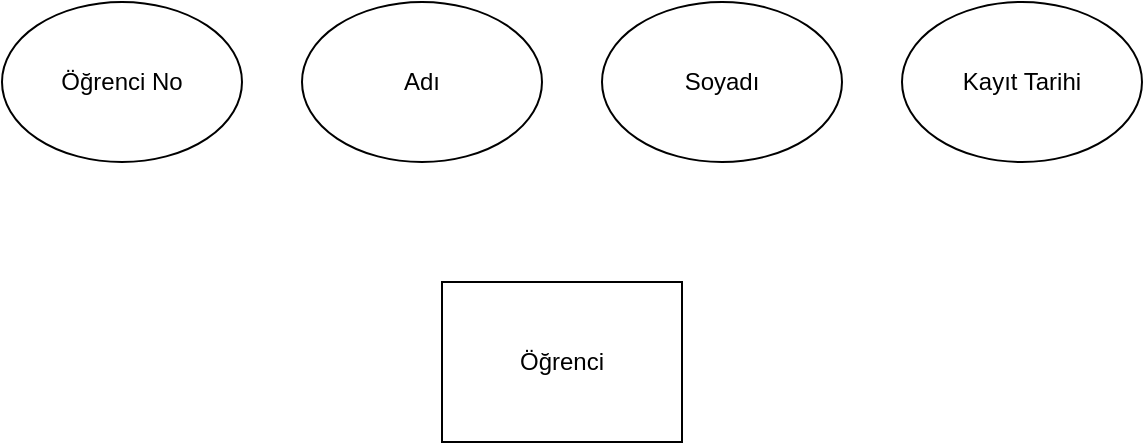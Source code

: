 <mxfile version="24.5.3" type="github">
  <diagram name="Page-1" id="5RWQs3kXL790tDM_O4KD">
    <mxGraphModel dx="-16498853" dy="-24333" grid="1" gridSize="10" guides="1" tooltips="1" connect="1" arrows="1" fold="1" page="1" pageScale="1" pageWidth="5000" pageHeight="5000" math="0" shadow="0">
      <root>
        <mxCell id="0" />
        <mxCell id="1" parent="0" />
        <mxCell id="q8dBn_YlhrmXgaq97wFI-1" value="Öğrenci" style="rounded=0;whiteSpace=wrap;html=1;" vertex="1" parent="1">
          <mxGeometry x="16500840" y="26280" width="120" height="80" as="geometry" />
        </mxCell>
        <mxCell id="q8dBn_YlhrmXgaq97wFI-2" value="Öğrenci No" style="ellipse;whiteSpace=wrap;html=1;" vertex="1" parent="1">
          <mxGeometry x="16500620" y="26140" width="120" height="80" as="geometry" />
        </mxCell>
        <mxCell id="q8dBn_YlhrmXgaq97wFI-3" value="Adı" style="ellipse;whiteSpace=wrap;html=1;" vertex="1" parent="1">
          <mxGeometry x="16500770" y="26140" width="120" height="80" as="geometry" />
        </mxCell>
        <mxCell id="q8dBn_YlhrmXgaq97wFI-4" value="Soyadı" style="ellipse;whiteSpace=wrap;html=1;" vertex="1" parent="1">
          <mxGeometry x="16500920" y="26140" width="120" height="80" as="geometry" />
        </mxCell>
        <mxCell id="q8dBn_YlhrmXgaq97wFI-5" value="Kayıt Tarihi" style="ellipse;whiteSpace=wrap;html=1;" vertex="1" parent="1">
          <mxGeometry x="16501070" y="26140" width="120" height="80" as="geometry" />
        </mxCell>
      </root>
    </mxGraphModel>
  </diagram>
</mxfile>
